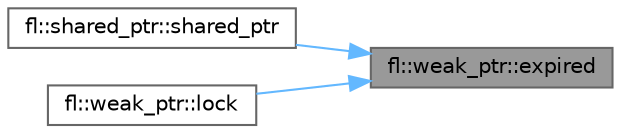 digraph "fl::weak_ptr::expired"
{
 // INTERACTIVE_SVG=YES
 // LATEX_PDF_SIZE
  bgcolor="transparent";
  edge [fontname=Helvetica,fontsize=10,labelfontname=Helvetica,labelfontsize=10];
  node [fontname=Helvetica,fontsize=10,shape=box,height=0.2,width=0.4];
  rankdir="RL";
  Node1 [id="Node000001",label="fl::weak_ptr::expired",height=0.2,width=0.4,color="gray40", fillcolor="grey60", style="filled", fontcolor="black",tooltip=" "];
  Node1 -> Node2 [id="edge1_Node000001_Node000002",dir="back",color="steelblue1",style="solid",tooltip=" "];
  Node2 [id="Node000002",label="fl::shared_ptr::shared_ptr",height=0.2,width=0.4,color="grey40", fillcolor="white", style="filled",URL="$d1/d74/classfl_1_1shared__ptr_a38cc8143d8d5fb96079309306196b677.html#a38cc8143d8d5fb96079309306196b677",tooltip=" "];
  Node1 -> Node3 [id="edge2_Node000001_Node000003",dir="back",color="steelblue1",style="solid",tooltip=" "];
  Node3 [id="Node000003",label="fl::weak_ptr::lock",height=0.2,width=0.4,color="grey40", fillcolor="white", style="filled",URL="$d1/dd6/classfl_1_1weak__ptr_a9089d04a205273d8a476899c9412bd95.html#a9089d04a205273d8a476899c9412bd95",tooltip=" "];
}
